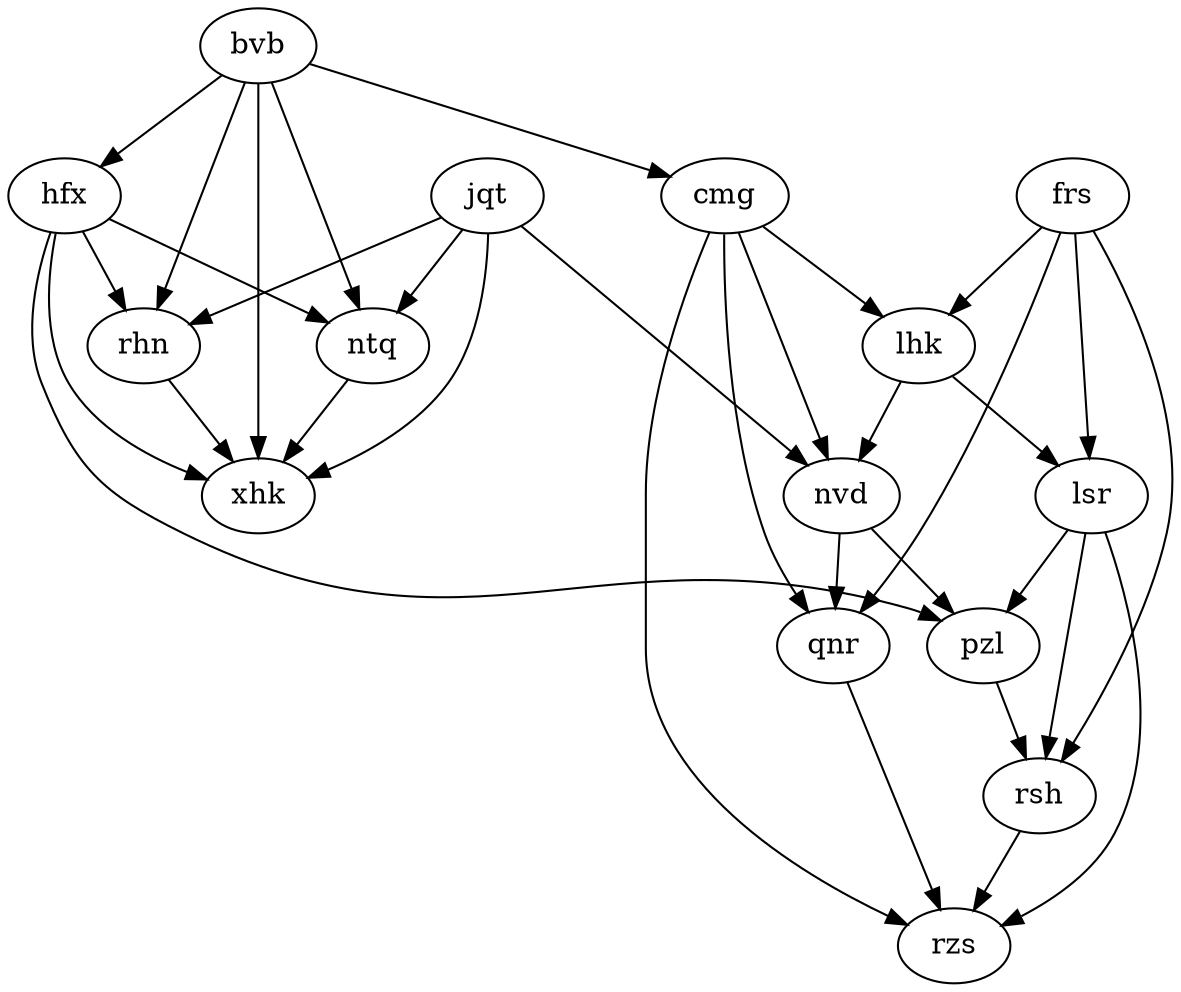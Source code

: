 digraph {
	bvb [label=bvb]
	cmg [label=cmg]
	frs [label=frs]
	hfx [label=hfx]
	jqt [label=jqt]
	lhk [label=lhk]
	lsr [label=lsr]
	ntq [label=ntq]
	nvd [label=nvd]
	pzl [label=pzl]
	qnr [label=qnr]
	rhn [label=rhn]
	rsh [label=rsh]
	rzs [label=rzs]
	xhk [label=xhk]
	bvb -> cmg
	bvb -> hfx
	bvb -> ntq
	bvb -> rhn
	bvb -> xhk
	cmg -> lhk
	cmg -> nvd
	cmg -> qnr
	cmg -> rzs
	frs -> lhk
	frs -> lsr
	frs -> qnr
	frs -> rsh
	hfx -> ntq
	hfx -> pzl
	hfx -> rhn
	hfx -> xhk
	jqt -> ntq
	jqt -> nvd
	jqt -> rhn
	jqt -> xhk
	lhk -> lsr
	lhk -> nvd
	lsr -> pzl
	lsr -> rsh
	lsr -> rzs
	ntq -> xhk
	nvd -> pzl
	nvd -> qnr
	pzl -> rsh
	qnr -> rzs
	rhn -> xhk
	rsh -> rzs
}
